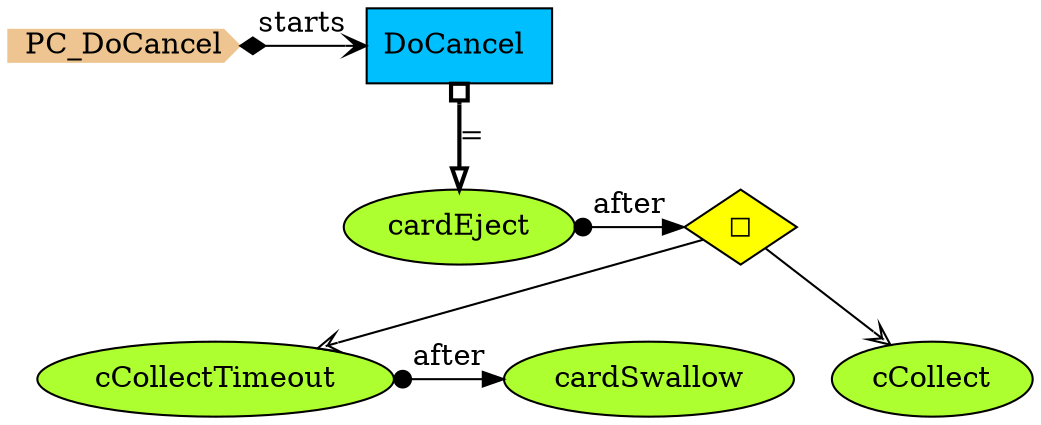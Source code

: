 digraph {
StartN_ [shape = cds,color=burlywood2,style=filled,height=.2,width=.2, label =PC_DoCancel];
cardSwallow [shape=ellipse,fillcolor=greenyellow,style = filled,label="cardSwallow"];
cCollectTimeout [shape=ellipse,fillcolor=greenyellow,style = filled,label="cCollectTimeout"];
cCollect [shape=ellipse,fillcolor=greenyellow,style = filled,label="cCollect"];
OpAfterEject [shape=diamond,fillcolor=yellow,style = filled,label="◻︎"];
cardEject [shape=ellipse,fillcolor=greenyellow,style = filled,label="cardEject"];
DoCancel [shape=box,fillcolor=deepskyblue,style = filled,label="DoCancel "];

{rank=min;StartN_,DoCancel}
{rank=same;cardEject,OpAfterEject}
{rank=same;cCollectTimeout,cardSwallow}

cCollectTimeout->cardSwallow[arrowtail=dot,dir=both,label="after"];
OpAfterEject->cCollectTimeout[arrowhead="vee",fillcolor=white];
OpAfterEject->cCollect[arrowhead="vee",fillcolor=white];
cardEject->OpAfterEject[arrowtail=dot,dir=both,label="after"];
StartN_->DoCancel[arrowhead="open",arrowtail=diamond,dir=both,label="starts"];
DoCancel->cardEject[arrowhead="onormal",dir=both,arrowtail=obox,penwidth=2,label="="];
}